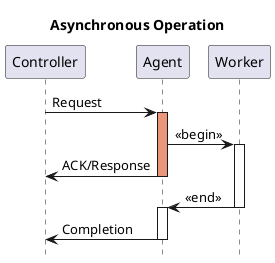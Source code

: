 @startuml

title Asynchronous Operation

hide footbox

participant Controller as C
participant Agent as A
participant Worker as W

C -> A : Request
activate A #darksalmon

A -> W : <<begin>>
activate W

A -> C : ACK/Response
deactivate A

W -> A : <<end>>
deactivate W
activate A

A -> C : Completion
deactivate A

@enduml

